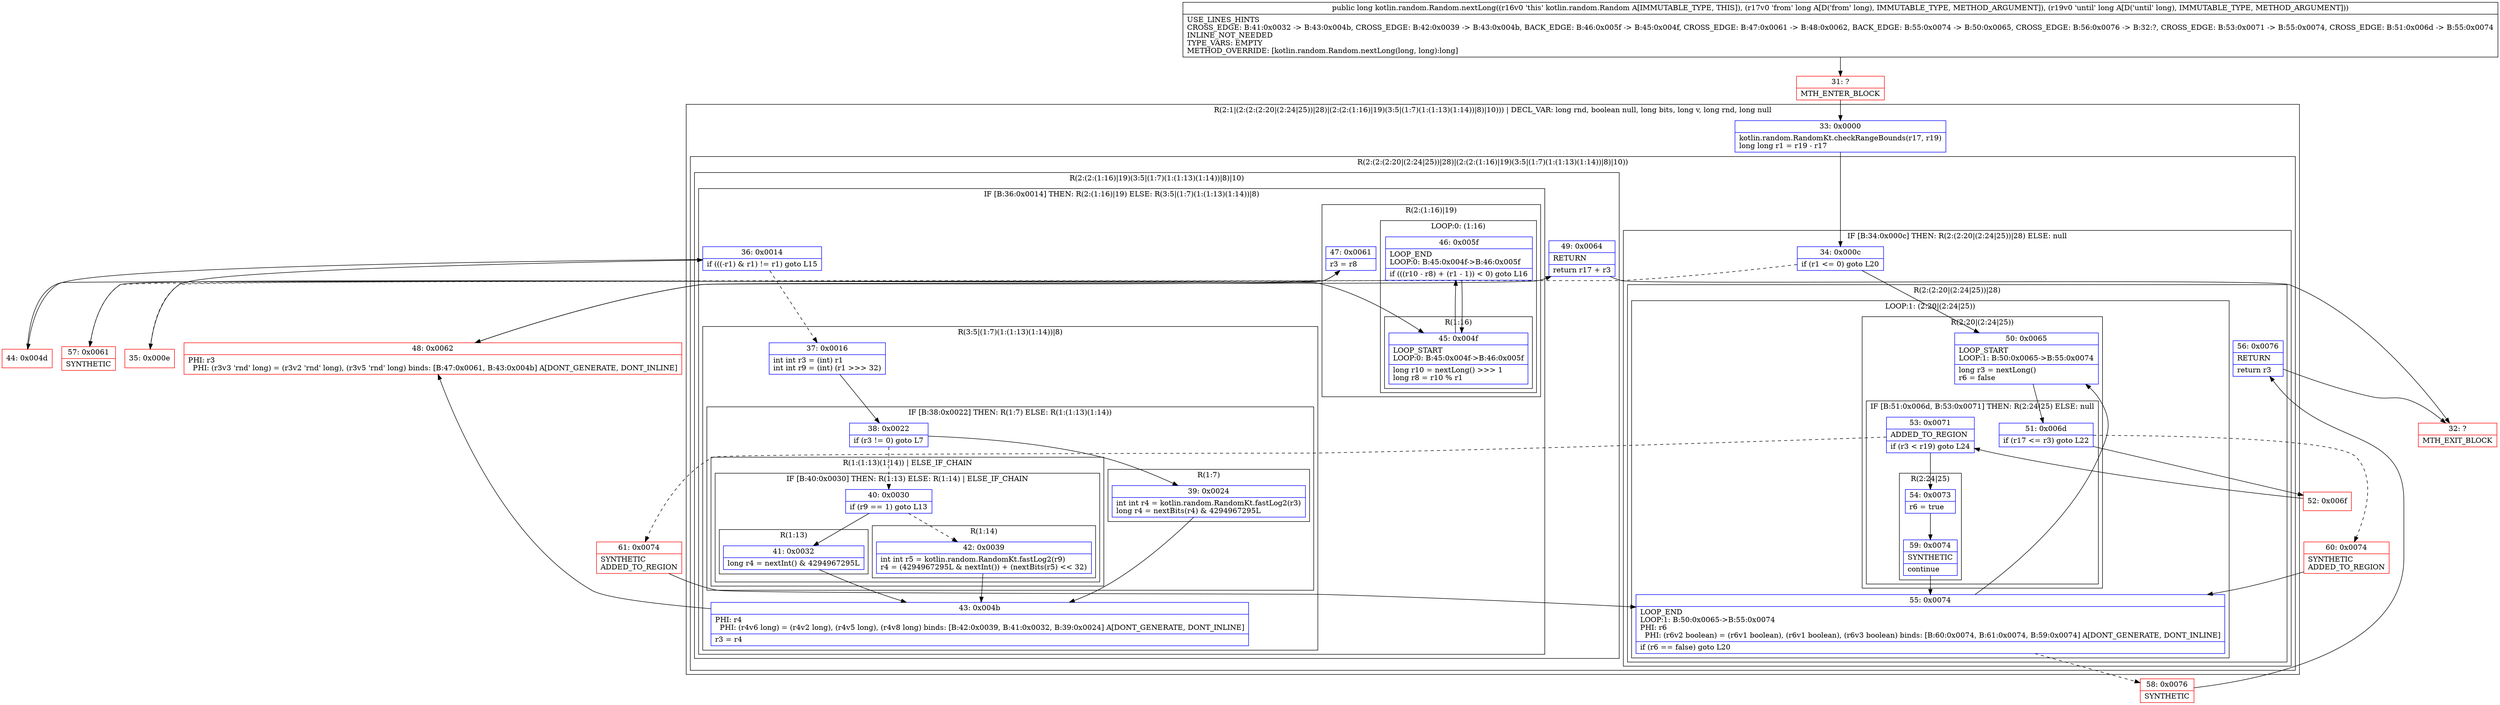 digraph "CFG forkotlin.random.Random.nextLong(JJ)J" {
subgraph cluster_Region_861440289 {
label = "R(2:1|(2:(2:(2:20|(2:24|25))|28)|(2:(2:(1:16)|19)(3:5|(1:7)(1:(1:13)(1:14))|8)|10))) | DECL_VAR: long rnd, boolean null, long bits, long v, long rnd, long null\l";
node [shape=record,color=blue];
Node_33 [shape=record,label="{33\:\ 0x0000|kotlin.random.RandomKt.checkRangeBounds(r17, r19)\llong long r1 = r19 \- r17\l}"];
subgraph cluster_Region_1301323599 {
label = "R(2:(2:(2:20|(2:24|25))|28)|(2:(2:(1:16)|19)(3:5|(1:7)(1:(1:13)(1:14))|8)|10))";
node [shape=record,color=blue];
subgraph cluster_IfRegion_1708588905 {
label = "IF [B:34:0x000c] THEN: R(2:(2:20|(2:24|25))|28) ELSE: null";
node [shape=record,color=blue];
Node_34 [shape=record,label="{34\:\ 0x000c|if (r1 \<= 0) goto L20\l}"];
subgraph cluster_Region_607601126 {
label = "R(2:(2:20|(2:24|25))|28)";
node [shape=record,color=blue];
subgraph cluster_LoopRegion_716808452 {
label = "LOOP:1: (2:20|(2:24|25))";
node [shape=record,color=blue];
Node_55 [shape=record,label="{55\:\ 0x0074|LOOP_END\lLOOP:1: B:50:0x0065\-\>B:55:0x0074\lPHI: r6 \l  PHI: (r6v2 boolean) = (r6v1 boolean), (r6v1 boolean), (r6v3 boolean) binds: [B:60:0x0074, B:61:0x0074, B:59:0x0074] A[DONT_GENERATE, DONT_INLINE]\l|if (r6 == false) goto L20\l}"];
subgraph cluster_Region_1735627138 {
label = "R(2:20|(2:24|25))";
node [shape=record,color=blue];
Node_50 [shape=record,label="{50\:\ 0x0065|LOOP_START\lLOOP:1: B:50:0x0065\-\>B:55:0x0074\l|long r3 = nextLong()\lr6 = false\l}"];
subgraph cluster_IfRegion_2133439658 {
label = "IF [B:51:0x006d, B:53:0x0071] THEN: R(2:24|25) ELSE: null";
node [shape=record,color=blue];
Node_51 [shape=record,label="{51\:\ 0x006d|if (r17 \<= r3) goto L22\l}"];
Node_53 [shape=record,label="{53\:\ 0x0071|ADDED_TO_REGION\l|if (r3 \< r19) goto L24\l}"];
subgraph cluster_Region_1363002656 {
label = "R(2:24|25)";
node [shape=record,color=blue];
Node_54 [shape=record,label="{54\:\ 0x0073|r6 = true\l}"];
Node_59 [shape=record,label="{59\:\ 0x0074|SYNTHETIC\l|continue\l}"];
}
}
}
}
Node_56 [shape=record,label="{56\:\ 0x0076|RETURN\l|return r3\l}"];
}
}
subgraph cluster_Region_349126231 {
label = "R(2:(2:(1:16)|19)(3:5|(1:7)(1:(1:13)(1:14))|8)|10)";
node [shape=record,color=blue];
subgraph cluster_IfRegion_2088459544 {
label = "IF [B:36:0x0014] THEN: R(2:(1:16)|19) ELSE: R(3:5|(1:7)(1:(1:13)(1:14))|8)";
node [shape=record,color=blue];
Node_36 [shape=record,label="{36\:\ 0x0014|if (((\-r1) & r1) != r1) goto L15\l}"];
subgraph cluster_Region_411556893 {
label = "R(2:(1:16)|19)";
node [shape=record,color=blue];
subgraph cluster_LoopRegion_1692373949 {
label = "LOOP:0: (1:16)";
node [shape=record,color=blue];
Node_46 [shape=record,label="{46\:\ 0x005f|LOOP_END\lLOOP:0: B:45:0x004f\-\>B:46:0x005f\l|if (((r10 \- r8) + (r1 \- 1)) \< 0) goto L16\l}"];
subgraph cluster_Region_322510726 {
label = "R(1:16)";
node [shape=record,color=blue];
Node_45 [shape=record,label="{45\:\ 0x004f|LOOP_START\lLOOP:0: B:45:0x004f\-\>B:46:0x005f\l|long r10 = nextLong() \>\>\> 1\llong r8 = r10 % r1\l}"];
}
}
Node_47 [shape=record,label="{47\:\ 0x0061|r3 = r8\l}"];
}
subgraph cluster_Region_1103529791 {
label = "R(3:5|(1:7)(1:(1:13)(1:14))|8)";
node [shape=record,color=blue];
Node_37 [shape=record,label="{37\:\ 0x0016|int int r3 = (int) r1\lint int r9 = (int) (r1 \>\>\> 32)\l}"];
subgraph cluster_IfRegion_102864538 {
label = "IF [B:38:0x0022] THEN: R(1:7) ELSE: R(1:(1:13)(1:14))";
node [shape=record,color=blue];
Node_38 [shape=record,label="{38\:\ 0x0022|if (r3 != 0) goto L7\l}"];
subgraph cluster_Region_956979131 {
label = "R(1:7)";
node [shape=record,color=blue];
Node_39 [shape=record,label="{39\:\ 0x0024|int int r4 = kotlin.random.RandomKt.fastLog2(r3)\llong r4 = nextBits(r4) & 4294967295L\l}"];
}
subgraph cluster_Region_1044247681 {
label = "R(1:(1:13)(1:14)) | ELSE_IF_CHAIN\l";
node [shape=record,color=blue];
subgraph cluster_IfRegion_1591504927 {
label = "IF [B:40:0x0030] THEN: R(1:13) ELSE: R(1:14) | ELSE_IF_CHAIN\l";
node [shape=record,color=blue];
Node_40 [shape=record,label="{40\:\ 0x0030|if (r9 == 1) goto L13\l}"];
subgraph cluster_Region_1921184802 {
label = "R(1:13)";
node [shape=record,color=blue];
Node_41 [shape=record,label="{41\:\ 0x0032|long r4 = nextInt() & 4294967295L\l}"];
}
subgraph cluster_Region_2023569645 {
label = "R(1:14)";
node [shape=record,color=blue];
Node_42 [shape=record,label="{42\:\ 0x0039|int int r5 = kotlin.random.RandomKt.fastLog2(r9)\lr4 = (4294967295L & nextInt()) + (nextBits(r5) \<\< 32)\l}"];
}
}
}
}
Node_43 [shape=record,label="{43\:\ 0x004b|PHI: r4 \l  PHI: (r4v6 long) = (r4v2 long), (r4v5 long), (r4v8 long) binds: [B:42:0x0039, B:41:0x0032, B:39:0x0024] A[DONT_GENERATE, DONT_INLINE]\l|r3 = r4\l}"];
}
}
Node_49 [shape=record,label="{49\:\ 0x0064|RETURN\l|return r17 + r3\l}"];
}
}
}
Node_31 [shape=record,color=red,label="{31\:\ ?|MTH_ENTER_BLOCK\l}"];
Node_35 [shape=record,color=red,label="{35\:\ 0x000e}"];
Node_48 [shape=record,color=red,label="{48\:\ 0x0062|PHI: r3 \l  PHI: (r3v3 'rnd' long) = (r3v2 'rnd' long), (r3v5 'rnd' long) binds: [B:47:0x0061, B:43:0x004b] A[DONT_GENERATE, DONT_INLINE]\l}"];
Node_32 [shape=record,color=red,label="{32\:\ ?|MTH_EXIT_BLOCK\l}"];
Node_44 [shape=record,color=red,label="{44\:\ 0x004d}"];
Node_57 [shape=record,color=red,label="{57\:\ 0x0061|SYNTHETIC\l}"];
Node_52 [shape=record,color=red,label="{52\:\ 0x006f}"];
Node_58 [shape=record,color=red,label="{58\:\ 0x0076|SYNTHETIC\l}"];
Node_61 [shape=record,color=red,label="{61\:\ 0x0074|SYNTHETIC\lADDED_TO_REGION\l}"];
Node_60 [shape=record,color=red,label="{60\:\ 0x0074|SYNTHETIC\lADDED_TO_REGION\l}"];
MethodNode[shape=record,label="{public long kotlin.random.Random.nextLong((r16v0 'this' kotlin.random.Random A[IMMUTABLE_TYPE, THIS]), (r17v0 'from' long A[D('from' long), IMMUTABLE_TYPE, METHOD_ARGUMENT]), (r19v0 'until' long A[D('until' long), IMMUTABLE_TYPE, METHOD_ARGUMENT]))  | USE_LINES_HINTS\lCROSS_EDGE: B:41:0x0032 \-\> B:43:0x004b, CROSS_EDGE: B:42:0x0039 \-\> B:43:0x004b, BACK_EDGE: B:46:0x005f \-\> B:45:0x004f, CROSS_EDGE: B:47:0x0061 \-\> B:48:0x0062, BACK_EDGE: B:55:0x0074 \-\> B:50:0x0065, CROSS_EDGE: B:56:0x0076 \-\> B:32:?, CROSS_EDGE: B:53:0x0071 \-\> B:55:0x0074, CROSS_EDGE: B:51:0x006d \-\> B:55:0x0074\lINLINE_NOT_NEEDED\lTYPE_VARS: EMPTY\lMETHOD_OVERRIDE: [kotlin.random.Random.nextLong(long, long):long]\l}"];
MethodNode -> Node_31;Node_33 -> Node_34;
Node_34 -> Node_35[style=dashed];
Node_34 -> Node_50;
Node_55 -> Node_50;
Node_55 -> Node_58[style=dashed];
Node_50 -> Node_51;
Node_51 -> Node_52;
Node_51 -> Node_60[style=dashed];
Node_53 -> Node_54;
Node_53 -> Node_61[style=dashed];
Node_54 -> Node_59;
Node_59 -> Node_55;
Node_56 -> Node_32;
Node_36 -> Node_37[style=dashed];
Node_36 -> Node_44;
Node_46 -> Node_45;
Node_46 -> Node_57[style=dashed];
Node_45 -> Node_46;
Node_47 -> Node_48;
Node_37 -> Node_38;
Node_38 -> Node_39;
Node_38 -> Node_40[style=dashed];
Node_39 -> Node_43;
Node_40 -> Node_41;
Node_40 -> Node_42[style=dashed];
Node_41 -> Node_43;
Node_42 -> Node_43;
Node_43 -> Node_48;
Node_49 -> Node_32;
Node_31 -> Node_33;
Node_35 -> Node_36;
Node_48 -> Node_49;
Node_44 -> Node_45;
Node_57 -> Node_47;
Node_52 -> Node_53;
Node_58 -> Node_56;
Node_61 -> Node_55;
Node_60 -> Node_55;
}

